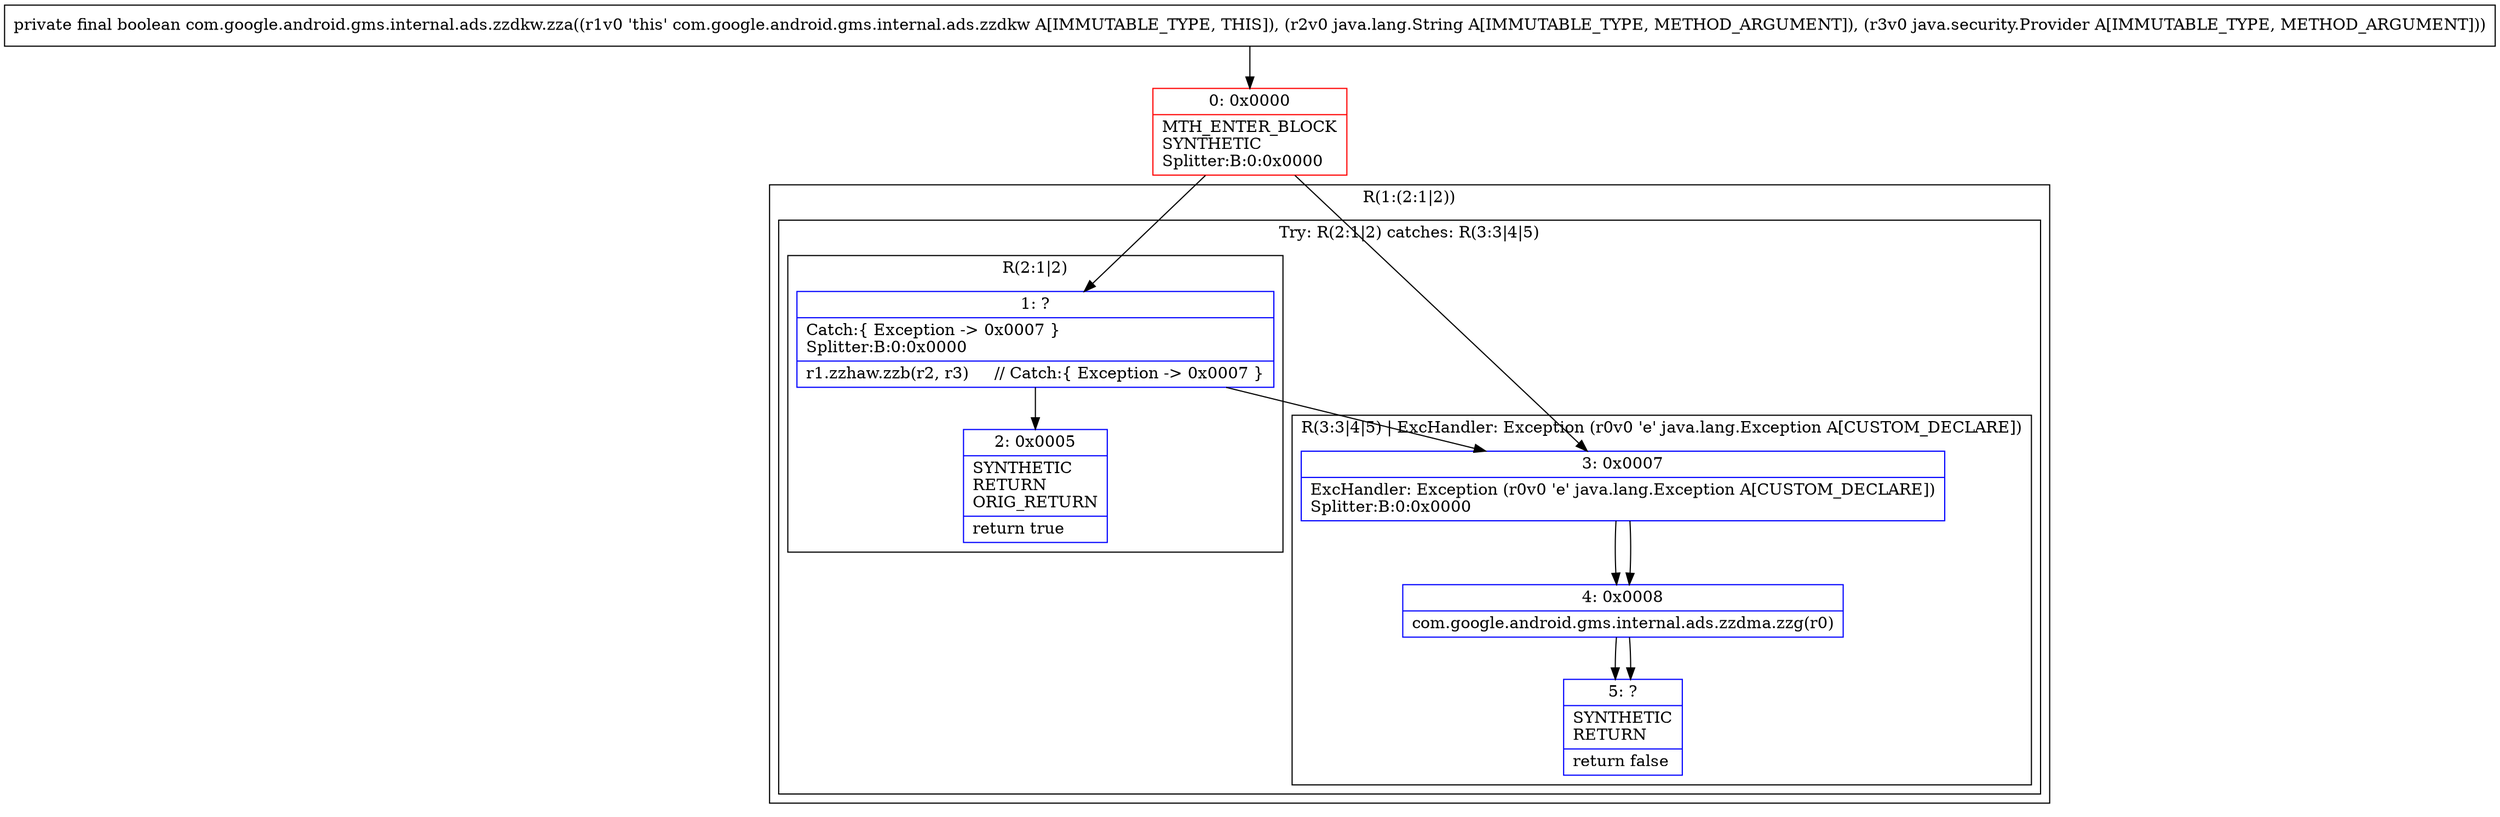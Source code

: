 digraph "CFG forcom.google.android.gms.internal.ads.zzdkw.zza(Ljava\/lang\/String;Ljava\/security\/Provider;)Z" {
subgraph cluster_Region_2067597239 {
label = "R(1:(2:1|2))";
node [shape=record,color=blue];
subgraph cluster_TryCatchRegion_1708265653 {
label = "Try: R(2:1|2) catches: R(3:3|4|5)";
node [shape=record,color=blue];
subgraph cluster_Region_1908145109 {
label = "R(2:1|2)";
node [shape=record,color=blue];
Node_1 [shape=record,label="{1\:\ ?|Catch:\{ Exception \-\> 0x0007 \}\lSplitter:B:0:0x0000\l|r1.zzhaw.zzb(r2, r3)     \/\/ Catch:\{ Exception \-\> 0x0007 \}\l}"];
Node_2 [shape=record,label="{2\:\ 0x0005|SYNTHETIC\lRETURN\lORIG_RETURN\l|return true\l}"];
}
subgraph cluster_Region_924930800 {
label = "R(3:3|4|5) | ExcHandler: Exception (r0v0 'e' java.lang.Exception A[CUSTOM_DECLARE])\l";
node [shape=record,color=blue];
Node_3 [shape=record,label="{3\:\ 0x0007|ExcHandler: Exception (r0v0 'e' java.lang.Exception A[CUSTOM_DECLARE])\lSplitter:B:0:0x0000\l}"];
Node_4 [shape=record,label="{4\:\ 0x0008|com.google.android.gms.internal.ads.zzdma.zzg(r0)\l}"];
Node_5 [shape=record,label="{5\:\ ?|SYNTHETIC\lRETURN\l|return false\l}"];
}
}
}
subgraph cluster_Region_924930800 {
label = "R(3:3|4|5) | ExcHandler: Exception (r0v0 'e' java.lang.Exception A[CUSTOM_DECLARE])\l";
node [shape=record,color=blue];
Node_3 [shape=record,label="{3\:\ 0x0007|ExcHandler: Exception (r0v0 'e' java.lang.Exception A[CUSTOM_DECLARE])\lSplitter:B:0:0x0000\l}"];
Node_4 [shape=record,label="{4\:\ 0x0008|com.google.android.gms.internal.ads.zzdma.zzg(r0)\l}"];
Node_5 [shape=record,label="{5\:\ ?|SYNTHETIC\lRETURN\l|return false\l}"];
}
Node_0 [shape=record,color=red,label="{0\:\ 0x0000|MTH_ENTER_BLOCK\lSYNTHETIC\lSplitter:B:0:0x0000\l}"];
MethodNode[shape=record,label="{private final boolean com.google.android.gms.internal.ads.zzdkw.zza((r1v0 'this' com.google.android.gms.internal.ads.zzdkw A[IMMUTABLE_TYPE, THIS]), (r2v0 java.lang.String A[IMMUTABLE_TYPE, METHOD_ARGUMENT]), (r3v0 java.security.Provider A[IMMUTABLE_TYPE, METHOD_ARGUMENT])) }"];
MethodNode -> Node_0;
Node_1 -> Node_2;
Node_1 -> Node_3;
Node_3 -> Node_4;
Node_4 -> Node_5;
Node_3 -> Node_4;
Node_4 -> Node_5;
Node_0 -> Node_1;
Node_0 -> Node_3;
}

